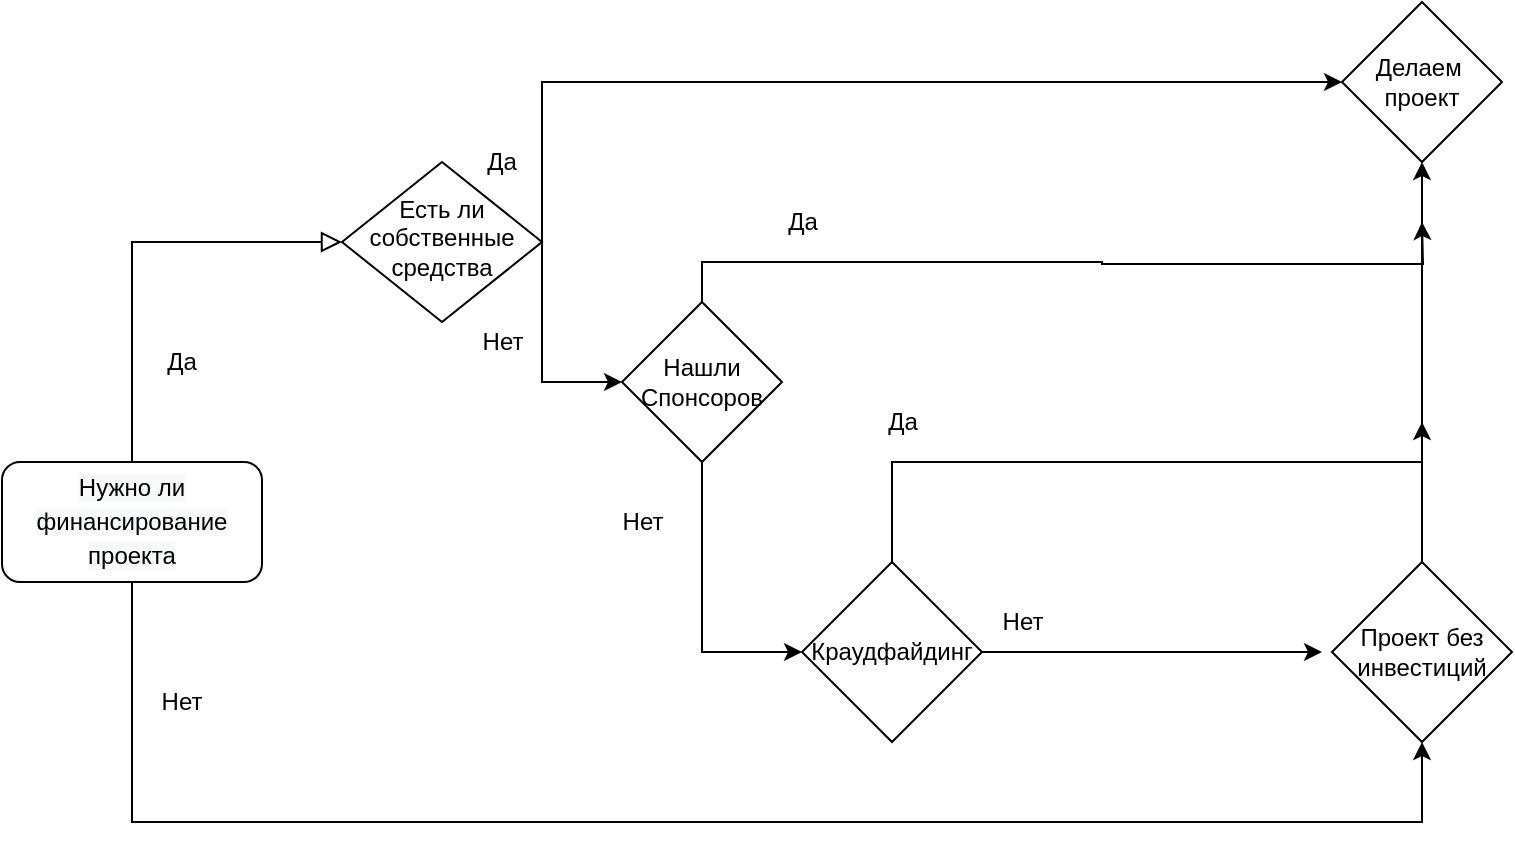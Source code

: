 <mxfile version="14.6.13" type="github">
  <diagram id="C5RBs43oDa-KdzZeNtuy" name="Page-1">
    <mxGraphModel dx="1422" dy="858" grid="1" gridSize="10" guides="1" tooltips="1" connect="1" arrows="1" fold="1" page="1" pageScale="1" pageWidth="827" pageHeight="1169" math="0" shadow="0">
      <root>
        <mxCell id="WIyWlLk6GJQsqaUBKTNV-0" />
        <mxCell id="WIyWlLk6GJQsqaUBKTNV-1" parent="WIyWlLk6GJQsqaUBKTNV-0" />
        <mxCell id="WIyWlLk6GJQsqaUBKTNV-2" value="" style="rounded=0;html=1;jettySize=auto;orthogonalLoop=1;fontSize=11;endArrow=block;endFill=0;endSize=8;strokeWidth=1;shadow=0;labelBackgroundColor=none;edgeStyle=orthogonalEdgeStyle;entryX=0;entryY=0.5;entryDx=0;entryDy=0;" parent="WIyWlLk6GJQsqaUBKTNV-1" source="WIyWlLk6GJQsqaUBKTNV-3" target="WIyWlLk6GJQsqaUBKTNV-6" edge="1">
          <mxGeometry relative="1" as="geometry">
            <Array as="points">
              <mxPoint x="115" y="170" />
            </Array>
          </mxGeometry>
        </mxCell>
        <mxCell id="XVmYpkNiVbkE4DUp6hQo-32" style="edgeStyle=orthogonalEdgeStyle;rounded=0;orthogonalLoop=1;jettySize=auto;html=1;" edge="1" parent="WIyWlLk6GJQsqaUBKTNV-1" source="WIyWlLk6GJQsqaUBKTNV-3">
          <mxGeometry relative="1" as="geometry">
            <mxPoint x="760" y="420" as="targetPoint" />
            <Array as="points">
              <mxPoint x="115" y="460" />
              <mxPoint x="760" y="460" />
            </Array>
          </mxGeometry>
        </mxCell>
        <mxCell id="WIyWlLk6GJQsqaUBKTNV-3" value="&lt;p style=&quot;text-align: center&quot;&gt;&lt;span style=&quot;line-height: 1.4em ; text-align: left ; background-color: rgb(248 , 249 , 250)&quot;&gt;Нужно ли финансирование проекта&lt;/span&gt;&lt;/p&gt;" style="rounded=1;whiteSpace=wrap;html=1;fontSize=12;glass=0;strokeWidth=1;shadow=0;" parent="WIyWlLk6GJQsqaUBKTNV-1" vertex="1">
          <mxGeometry x="50" y="280" width="130" height="60" as="geometry" />
        </mxCell>
        <mxCell id="XVmYpkNiVbkE4DUp6hQo-4" style="edgeStyle=orthogonalEdgeStyle;rounded=0;orthogonalLoop=1;jettySize=auto;html=1;exitX=1;exitY=0.5;exitDx=0;exitDy=0;" edge="1" parent="WIyWlLk6GJQsqaUBKTNV-1" source="WIyWlLk6GJQsqaUBKTNV-6" target="XVmYpkNiVbkE4DUp6hQo-3">
          <mxGeometry relative="1" as="geometry">
            <Array as="points">
              <mxPoint x="320" y="90" />
            </Array>
          </mxGeometry>
        </mxCell>
        <mxCell id="XVmYpkNiVbkE4DUp6hQo-15" style="edgeStyle=orthogonalEdgeStyle;rounded=0;orthogonalLoop=1;jettySize=auto;html=1;exitX=1;exitY=0.5;exitDx=0;exitDy=0;" edge="1" parent="WIyWlLk6GJQsqaUBKTNV-1" source="WIyWlLk6GJQsqaUBKTNV-6" target="XVmYpkNiVbkE4DUp6hQo-12">
          <mxGeometry relative="1" as="geometry">
            <Array as="points">
              <mxPoint x="320" y="240" />
            </Array>
          </mxGeometry>
        </mxCell>
        <mxCell id="WIyWlLk6GJQsqaUBKTNV-6" value="Есть ли собственные средства" style="rhombus;whiteSpace=wrap;html=1;shadow=0;fontFamily=Helvetica;fontSize=12;align=center;strokeWidth=1;spacing=6;spacingTop=-4;" parent="WIyWlLk6GJQsqaUBKTNV-1" vertex="1">
          <mxGeometry x="220" y="130" width="100" height="80" as="geometry" />
        </mxCell>
        <mxCell id="XVmYpkNiVbkE4DUp6hQo-10" style="edgeStyle=orthogonalEdgeStyle;rounded=0;orthogonalLoop=1;jettySize=auto;html=1;entryX=0.5;entryY=1;entryDx=0;entryDy=0;" edge="1" parent="WIyWlLk6GJQsqaUBKTNV-1" source="XVmYpkNiVbkE4DUp6hQo-0" target="XVmYpkNiVbkE4DUp6hQo-3">
          <mxGeometry relative="1" as="geometry" />
        </mxCell>
        <mxCell id="XVmYpkNiVbkE4DUp6hQo-0" value="Проект без&lt;br&gt;инвестиций" style="rhombus;whiteSpace=wrap;html=1;" vertex="1" parent="WIyWlLk6GJQsqaUBKTNV-1">
          <mxGeometry x="715" y="330" width="90" height="90" as="geometry" />
        </mxCell>
        <mxCell id="XVmYpkNiVbkE4DUp6hQo-3" value="Делаем&amp;nbsp;&lt;br&gt;проект" style="rhombus;whiteSpace=wrap;html=1;" vertex="1" parent="WIyWlLk6GJQsqaUBKTNV-1">
          <mxGeometry x="720" y="50" width="80" height="80" as="geometry" />
        </mxCell>
        <mxCell id="XVmYpkNiVbkE4DUp6hQo-5" value="Да" style="text;html=1;strokeColor=none;fillColor=none;align=center;verticalAlign=middle;whiteSpace=wrap;rounded=0;" vertex="1" parent="WIyWlLk6GJQsqaUBKTNV-1">
          <mxGeometry x="120" y="220" width="40" height="20" as="geometry" />
        </mxCell>
        <mxCell id="XVmYpkNiVbkE4DUp6hQo-6" value="Нет" style="text;html=1;strokeColor=none;fillColor=none;align=center;verticalAlign=middle;whiteSpace=wrap;rounded=0;" vertex="1" parent="WIyWlLk6GJQsqaUBKTNV-1">
          <mxGeometry x="120" y="390" width="40" height="20" as="geometry" />
        </mxCell>
        <mxCell id="XVmYpkNiVbkE4DUp6hQo-7" value="Да" style="text;html=1;strokeColor=none;fillColor=none;align=center;verticalAlign=middle;whiteSpace=wrap;rounded=0;" vertex="1" parent="WIyWlLk6GJQsqaUBKTNV-1">
          <mxGeometry x="280" y="120" width="40" height="20" as="geometry" />
        </mxCell>
        <mxCell id="XVmYpkNiVbkE4DUp6hQo-20" style="edgeStyle=orthogonalEdgeStyle;rounded=0;orthogonalLoop=1;jettySize=auto;html=1;exitX=0.5;exitY=0;exitDx=0;exitDy=0;" edge="1" parent="WIyWlLk6GJQsqaUBKTNV-1" source="XVmYpkNiVbkE4DUp6hQo-12">
          <mxGeometry relative="1" as="geometry">
            <mxPoint x="760" y="160" as="targetPoint" />
          </mxGeometry>
        </mxCell>
        <mxCell id="XVmYpkNiVbkE4DUp6hQo-22" style="edgeStyle=orthogonalEdgeStyle;rounded=0;orthogonalLoop=1;jettySize=auto;html=1;exitX=0.5;exitY=1;exitDx=0;exitDy=0;entryX=0;entryY=0.5;entryDx=0;entryDy=0;" edge="1" parent="WIyWlLk6GJQsqaUBKTNV-1" source="XVmYpkNiVbkE4DUp6hQo-12" target="XVmYpkNiVbkE4DUp6hQo-19">
          <mxGeometry relative="1" as="geometry" />
        </mxCell>
        <mxCell id="XVmYpkNiVbkE4DUp6hQo-12" value="Нашли&lt;br&gt;Спонсоров" style="rhombus;whiteSpace=wrap;html=1;" vertex="1" parent="WIyWlLk6GJQsqaUBKTNV-1">
          <mxGeometry x="360" y="200" width="80" height="80" as="geometry" />
        </mxCell>
        <mxCell id="XVmYpkNiVbkE4DUp6hQo-16" value="Нет" style="text;html=1;align=center;verticalAlign=middle;resizable=0;points=[];autosize=1;strokeColor=none;" vertex="1" parent="WIyWlLk6GJQsqaUBKTNV-1">
          <mxGeometry x="280" y="210" width="40" height="20" as="geometry" />
        </mxCell>
        <mxCell id="XVmYpkNiVbkE4DUp6hQo-18" value="Нет" style="text;html=1;align=center;verticalAlign=middle;resizable=0;points=[];autosize=1;strokeColor=none;" vertex="1" parent="WIyWlLk6GJQsqaUBKTNV-1">
          <mxGeometry x="350" y="300" width="40" height="20" as="geometry" />
        </mxCell>
        <mxCell id="XVmYpkNiVbkE4DUp6hQo-24" style="edgeStyle=orthogonalEdgeStyle;rounded=0;orthogonalLoop=1;jettySize=auto;html=1;" edge="1" parent="WIyWlLk6GJQsqaUBKTNV-1" source="XVmYpkNiVbkE4DUp6hQo-19">
          <mxGeometry relative="1" as="geometry">
            <mxPoint x="760" y="260" as="targetPoint" />
            <Array as="points">
              <mxPoint x="495" y="280" />
              <mxPoint x="760" y="280" />
            </Array>
          </mxGeometry>
        </mxCell>
        <mxCell id="XVmYpkNiVbkE4DUp6hQo-27" style="edgeStyle=orthogonalEdgeStyle;rounded=0;orthogonalLoop=1;jettySize=auto;html=1;" edge="1" parent="WIyWlLk6GJQsqaUBKTNV-1" source="XVmYpkNiVbkE4DUp6hQo-19">
          <mxGeometry relative="1" as="geometry">
            <mxPoint x="710" y="375" as="targetPoint" />
          </mxGeometry>
        </mxCell>
        <mxCell id="XVmYpkNiVbkE4DUp6hQo-19" value="Краудфайдинг" style="rhombus;whiteSpace=wrap;html=1;" vertex="1" parent="WIyWlLk6GJQsqaUBKTNV-1">
          <mxGeometry x="450" y="330" width="90" height="90" as="geometry" />
        </mxCell>
        <mxCell id="XVmYpkNiVbkE4DUp6hQo-21" value="Да" style="text;html=1;align=center;verticalAlign=middle;resizable=0;points=[];autosize=1;strokeColor=none;" vertex="1" parent="WIyWlLk6GJQsqaUBKTNV-1">
          <mxGeometry x="435" y="150" width="30" height="20" as="geometry" />
        </mxCell>
        <mxCell id="XVmYpkNiVbkE4DUp6hQo-25" value="Да" style="text;html=1;align=center;verticalAlign=middle;resizable=0;points=[];autosize=1;strokeColor=none;" vertex="1" parent="WIyWlLk6GJQsqaUBKTNV-1">
          <mxGeometry x="485" y="250" width="30" height="20" as="geometry" />
        </mxCell>
        <mxCell id="XVmYpkNiVbkE4DUp6hQo-28" value="Нет" style="text;html=1;align=center;verticalAlign=middle;resizable=0;points=[];autosize=1;strokeColor=none;" vertex="1" parent="WIyWlLk6GJQsqaUBKTNV-1">
          <mxGeometry x="540" y="350" width="40" height="20" as="geometry" />
        </mxCell>
        <mxCell id="XVmYpkNiVbkE4DUp6hQo-31" style="edgeStyle=orthogonalEdgeStyle;rounded=0;orthogonalLoop=1;jettySize=auto;html=1;exitX=0.5;exitY=1;exitDx=0;exitDy=0;" edge="1" parent="WIyWlLk6GJQsqaUBKTNV-1" source="XVmYpkNiVbkE4DUp6hQo-0" target="XVmYpkNiVbkE4DUp6hQo-0">
          <mxGeometry relative="1" as="geometry" />
        </mxCell>
      </root>
    </mxGraphModel>
  </diagram>
</mxfile>
